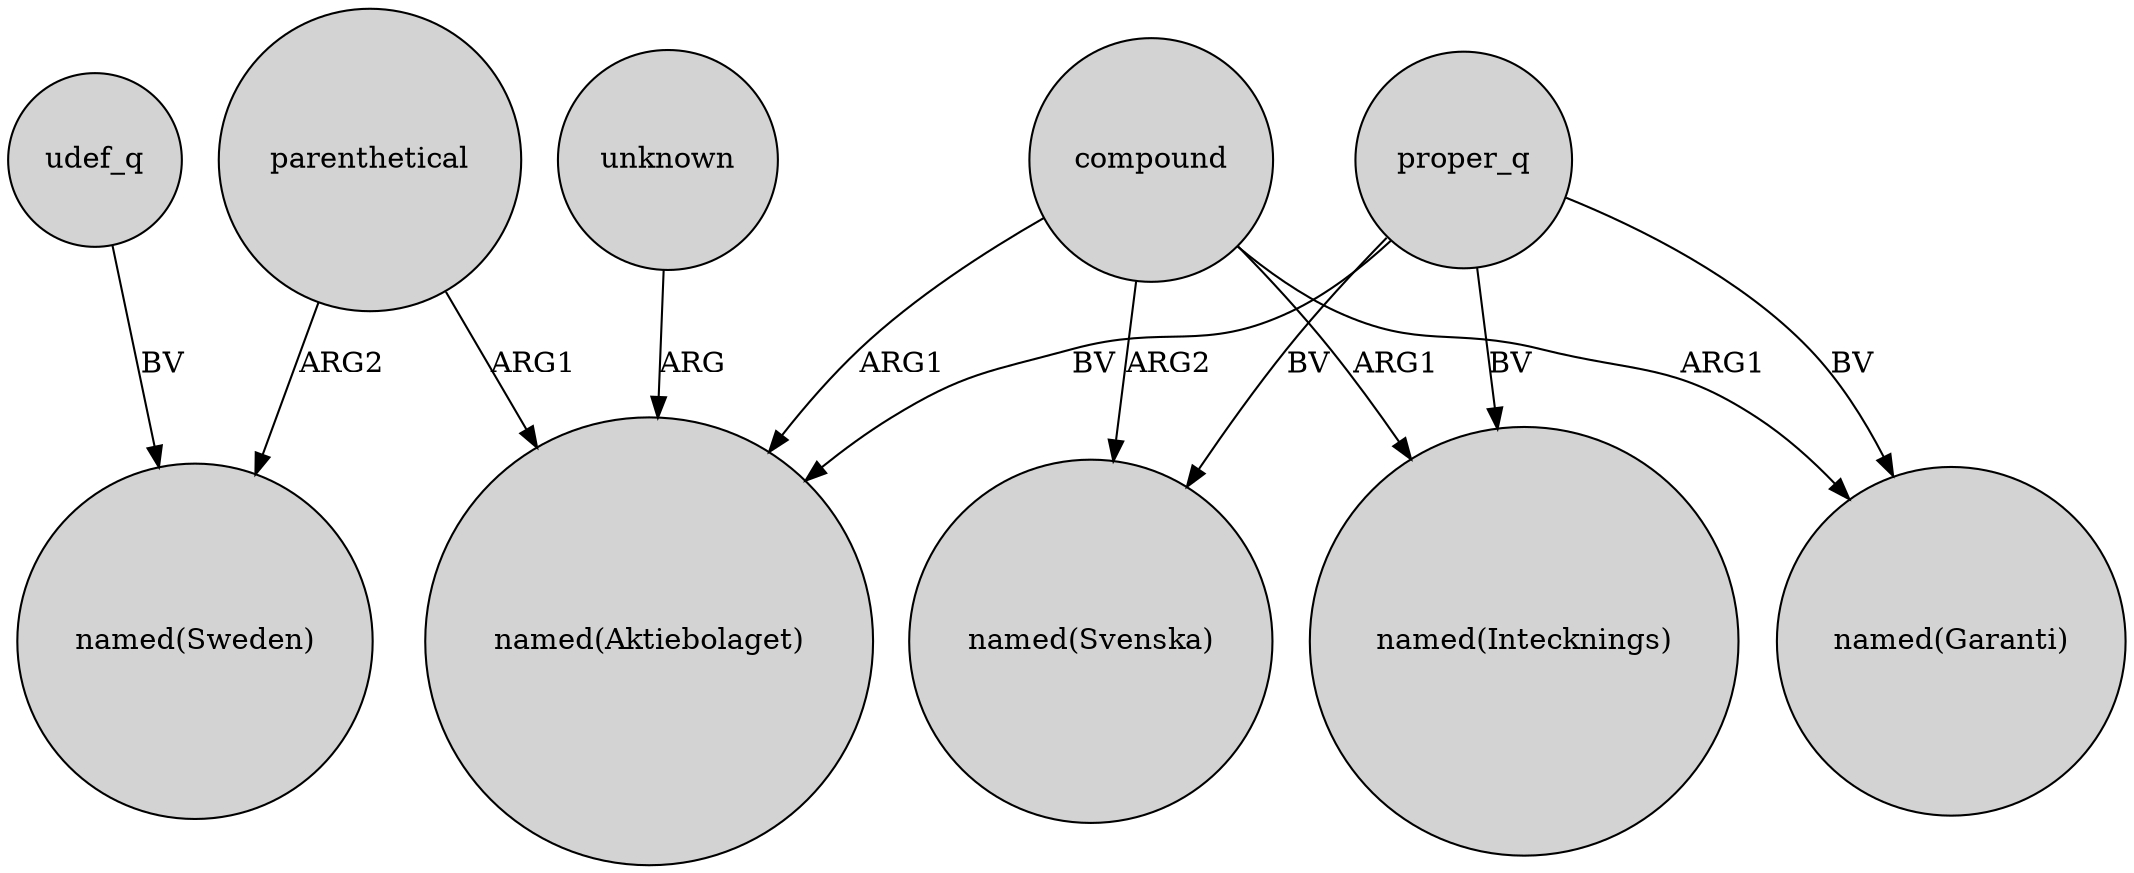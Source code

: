 digraph {
	node [shape=circle style=filled]
	parenthetical -> "named(Aktiebolaget)" [label=ARG1]
	compound -> "named(Aktiebolaget)" [label=ARG1]
	proper_q -> "named(Garanti)" [label=BV]
	udef_q -> "named(Sweden)" [label=BV]
	parenthetical -> "named(Sweden)" [label=ARG2]
	compound -> "named(Svenska)" [label=ARG2]
	proper_q -> "named(Intecknings)" [label=BV]
	proper_q -> "named(Aktiebolaget)" [label=BV]
	compound -> "named(Garanti)" [label=ARG1]
	proper_q -> "named(Svenska)" [label=BV]
	unknown -> "named(Aktiebolaget)" [label=ARG]
	compound -> "named(Intecknings)" [label=ARG1]
}
